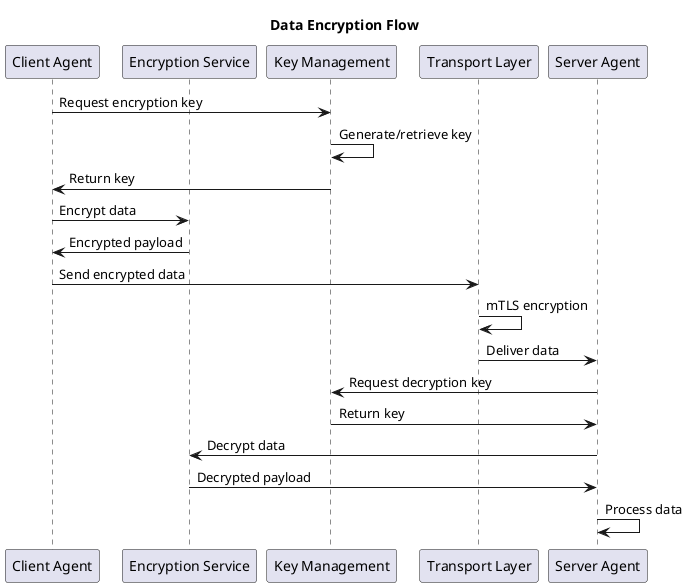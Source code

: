 @startuml
title Data Encryption Flow

participant "Client Agent" as Client
participant "Encryption Service" as Encrypt
participant "Key Management" as KeyMgmt
participant "Transport Layer" as Transport
participant "Server Agent" as Server

Client -> KeyMgmt: Request encryption key
KeyMgmt -> KeyMgmt: Generate/retrieve key
KeyMgmt -> Client: Return key
Client -> Encrypt: Encrypt data
Encrypt -> Client: Encrypted payload
Client -> Transport: Send encrypted data
Transport -> Transport: mTLS encryption
Transport -> Server: Deliver data
Server -> KeyMgmt: Request decryption key
KeyMgmt -> Server: Return key
Server -> Encrypt: Decrypt data
Encrypt -> Server: Decrypted payload
Server -> Server: Process data

@enduml